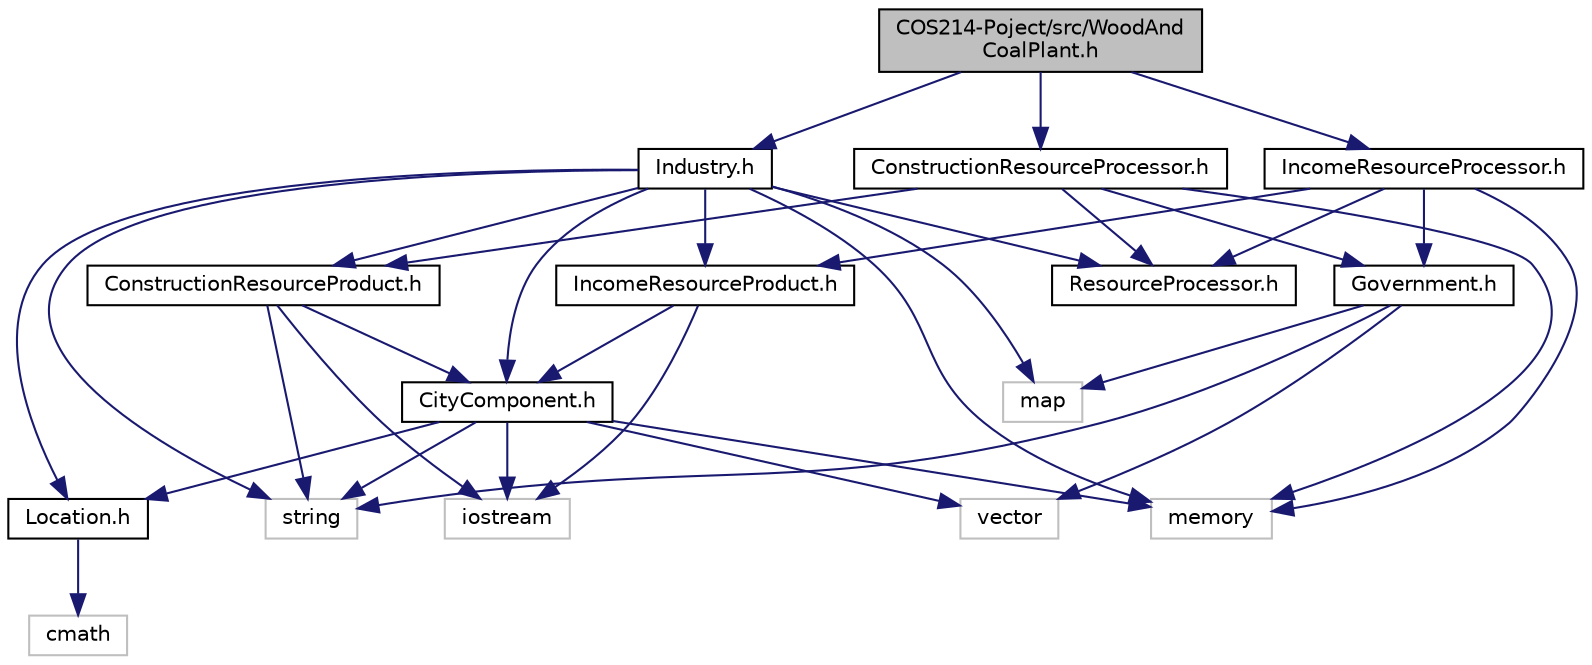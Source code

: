 digraph "COS214-Poject/src/WoodAndCoalPlant.h"
{
 // LATEX_PDF_SIZE
  edge [fontname="Helvetica",fontsize="10",labelfontname="Helvetica",labelfontsize="10"];
  node [fontname="Helvetica",fontsize="10",shape=record];
  Node1 [label="COS214-Poject/src/WoodAnd\lCoalPlant.h",height=0.2,width=0.4,color="black", fillcolor="grey75", style="filled", fontcolor="black",tooltip=" "];
  Node1 -> Node2 [color="midnightblue",fontsize="10",style="solid"];
  Node2 [label="Industry.h",height=0.2,width=0.4,color="black", fillcolor="white", style="filled",URL="$Industry_8h.html",tooltip=" "];
  Node2 -> Node3 [color="midnightblue",fontsize="10",style="solid"];
  Node3 [label="CityComponent.h",height=0.2,width=0.4,color="black", fillcolor="white", style="filled",URL="$CityComponent_8h.html",tooltip="Abstract base class for components within the city simulation."];
  Node3 -> Node4 [color="midnightblue",fontsize="10",style="solid"];
  Node4 [label="Location.h",height=0.2,width=0.4,color="black", fillcolor="white", style="filled",URL="$Location_8h.html",tooltip=" "];
  Node4 -> Node5 [color="midnightblue",fontsize="10",style="solid"];
  Node5 [label="cmath",height=0.2,width=0.4,color="grey75", fillcolor="white", style="filled",tooltip=" "];
  Node3 -> Node6 [color="midnightblue",fontsize="10",style="solid"];
  Node6 [label="iostream",height=0.2,width=0.4,color="grey75", fillcolor="white", style="filled",tooltip=" "];
  Node3 -> Node7 [color="midnightblue",fontsize="10",style="solid"];
  Node7 [label="vector",height=0.2,width=0.4,color="grey75", fillcolor="white", style="filled",tooltip=" "];
  Node3 -> Node8 [color="midnightblue",fontsize="10",style="solid"];
  Node8 [label="string",height=0.2,width=0.4,color="grey75", fillcolor="white", style="filled",tooltip=" "];
  Node3 -> Node9 [color="midnightblue",fontsize="10",style="solid"];
  Node9 [label="memory",height=0.2,width=0.4,color="grey75", fillcolor="white", style="filled",tooltip=" "];
  Node2 -> Node4 [color="midnightblue",fontsize="10",style="solid"];
  Node2 -> Node10 [color="midnightblue",fontsize="10",style="solid"];
  Node10 [label="ResourceProcessor.h",height=0.2,width=0.4,color="black", fillcolor="white", style="filled",URL="$ResourceProcessor_8h.html",tooltip=" "];
  Node2 -> Node11 [color="midnightblue",fontsize="10",style="solid"];
  Node11 [label="IncomeResourceProduct.h",height=0.2,width=0.4,color="black", fillcolor="white", style="filled",URL="$IncomeResourceProduct_8h.html",tooltip=" "];
  Node11 -> Node3 [color="midnightblue",fontsize="10",style="solid"];
  Node11 -> Node6 [color="midnightblue",fontsize="10",style="solid"];
  Node2 -> Node12 [color="midnightblue",fontsize="10",style="solid"];
  Node12 [label="ConstructionResourceProduct.h",height=0.2,width=0.4,color="black", fillcolor="white", style="filled",URL="$ConstructionResourceProduct_8h.html",tooltip=" "];
  Node12 -> Node8 [color="midnightblue",fontsize="10",style="solid"];
  Node12 -> Node6 [color="midnightblue",fontsize="10",style="solid"];
  Node12 -> Node3 [color="midnightblue",fontsize="10",style="solid"];
  Node2 -> Node9 [color="midnightblue",fontsize="10",style="solid"];
  Node2 -> Node8 [color="midnightblue",fontsize="10",style="solid"];
  Node2 -> Node13 [color="midnightblue",fontsize="10",style="solid"];
  Node13 [label="map",height=0.2,width=0.4,color="grey75", fillcolor="white", style="filled",tooltip=" "];
  Node1 -> Node14 [color="midnightblue",fontsize="10",style="solid"];
  Node14 [label="IncomeResourceProcessor.h",height=0.2,width=0.4,color="black", fillcolor="white", style="filled",URL="$IncomeResourceProcessor_8h.html",tooltip=" "];
  Node14 -> Node10 [color="midnightblue",fontsize="10",style="solid"];
  Node14 -> Node11 [color="midnightblue",fontsize="10",style="solid"];
  Node14 -> Node15 [color="midnightblue",fontsize="10",style="solid"];
  Node15 [label="Government.h",height=0.2,width=0.4,color="black", fillcolor="white", style="filled",URL="$Government_8h.html",tooltip=" "];
  Node15 -> Node7 [color="midnightblue",fontsize="10",style="solid"];
  Node15 -> Node8 [color="midnightblue",fontsize="10",style="solid"];
  Node15 -> Node13 [color="midnightblue",fontsize="10",style="solid"];
  Node14 -> Node9 [color="midnightblue",fontsize="10",style="solid"];
  Node1 -> Node16 [color="midnightblue",fontsize="10",style="solid"];
  Node16 [label="ConstructionResourceProcessor.h",height=0.2,width=0.4,color="black", fillcolor="white", style="filled",URL="$ConstructionResourceProcessor_8h.html",tooltip=" "];
  Node16 -> Node10 [color="midnightblue",fontsize="10",style="solid"];
  Node16 -> Node12 [color="midnightblue",fontsize="10",style="solid"];
  Node16 -> Node15 [color="midnightblue",fontsize="10",style="solid"];
  Node16 -> Node9 [color="midnightblue",fontsize="10",style="solid"];
}
